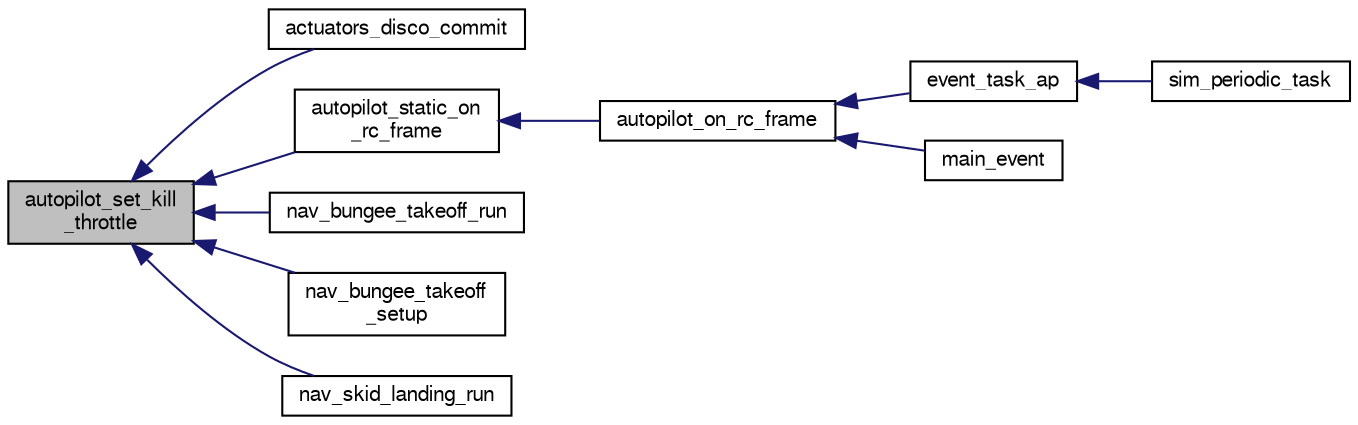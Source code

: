 digraph "autopilot_set_kill_throttle"
{
  edge [fontname="FreeSans",fontsize="10",labelfontname="FreeSans",labelfontsize="10"];
  node [fontname="FreeSans",fontsize="10",shape=record];
  rankdir="LR";
  Node1 [label="autopilot_set_kill\l_throttle",height=0.2,width=0.4,color="black", fillcolor="grey75", style="filled", fontcolor="black"];
  Node1 -> Node2 [dir="back",color="midnightblue",fontsize="10",style="solid",fontname="FreeSans"];
  Node2 [label="actuators_disco_commit",height=0.2,width=0.4,color="black", fillcolor="white", style="filled",URL="$boards_2disco_2actuators_8h.html#a0181db6b0eea7688d52e6b73b141549b"];
  Node1 -> Node3 [dir="back",color="midnightblue",fontsize="10",style="solid",fontname="FreeSans"];
  Node3 [label="autopilot_static_on\l_rc_frame",height=0.2,width=0.4,color="black", fillcolor="white", style="filled",URL="$rotorcraft_2autopilot__static_8h.html#af48775939dfa2cf7533658fb85851a35",tooltip="Function to be called when a message from FBW is available. "];
  Node3 -> Node4 [dir="back",color="midnightblue",fontsize="10",style="solid",fontname="FreeSans"];
  Node4 [label="autopilot_on_rc_frame",height=0.2,width=0.4,color="black", fillcolor="white", style="filled",URL="$autopilot_8h.html#a7339f5741706cb9c2e2186b1174cc770",tooltip="Autopilot RC input event hadler. "];
  Node4 -> Node5 [dir="back",color="midnightblue",fontsize="10",style="solid",fontname="FreeSans"];
  Node5 [label="event_task_ap",height=0.2,width=0.4,color="black", fillcolor="white", style="filled",URL="$fixedwing_2main__ap_8h.html#a2b4e383f6a21da5bad019df0b3891508"];
  Node5 -> Node6 [dir="back",color="midnightblue",fontsize="10",style="solid",fontname="FreeSans"];
  Node6 [label="sim_periodic_task",height=0.2,width=0.4,color="black", fillcolor="white", style="filled",URL="$sim__ap_8c.html#a4f982dacbb35ccfc3e0fcaa64156a2a0"];
  Node4 -> Node7 [dir="back",color="midnightblue",fontsize="10",style="solid",fontname="FreeSans"];
  Node7 [label="main_event",height=0.2,width=0.4,color="black", fillcolor="white", style="filled",URL="$rover_2main__ap_8h.html#ad0fb4f12833cb2f0b4c69fa317ea24d9"];
  Node1 -> Node8 [dir="back",color="midnightblue",fontsize="10",style="solid",fontname="FreeSans"];
  Node8 [label="nav_bungee_takeoff_run",height=0.2,width=0.4,color="black", fillcolor="white", style="filled",URL="$nav__bungee__takeoff_8h.html#a22d08b651b3b72cf70e44c2d9b14b6f3",tooltip="Bungee takeoff run function. "];
  Node1 -> Node9 [dir="back",color="midnightblue",fontsize="10",style="solid",fontname="FreeSans"];
  Node9 [label="nav_bungee_takeoff\l_setup",height=0.2,width=0.4,color="black", fillcolor="white", style="filled",URL="$nav__bungee__takeoff_8h.html#a81fb1ff1aa94a36356fd9ed6e2c72c61",tooltip="Initialization function. "];
  Node1 -> Node10 [dir="back",color="midnightblue",fontsize="10",style="solid",fontname="FreeSans"];
  Node10 [label="nav_skid_landing_run",height=0.2,width=0.4,color="black", fillcolor="white", style="filled",URL="$nav__skid__landing_8h.html#a1da9c6326a3875826fe10de3b880f04c"];
}
